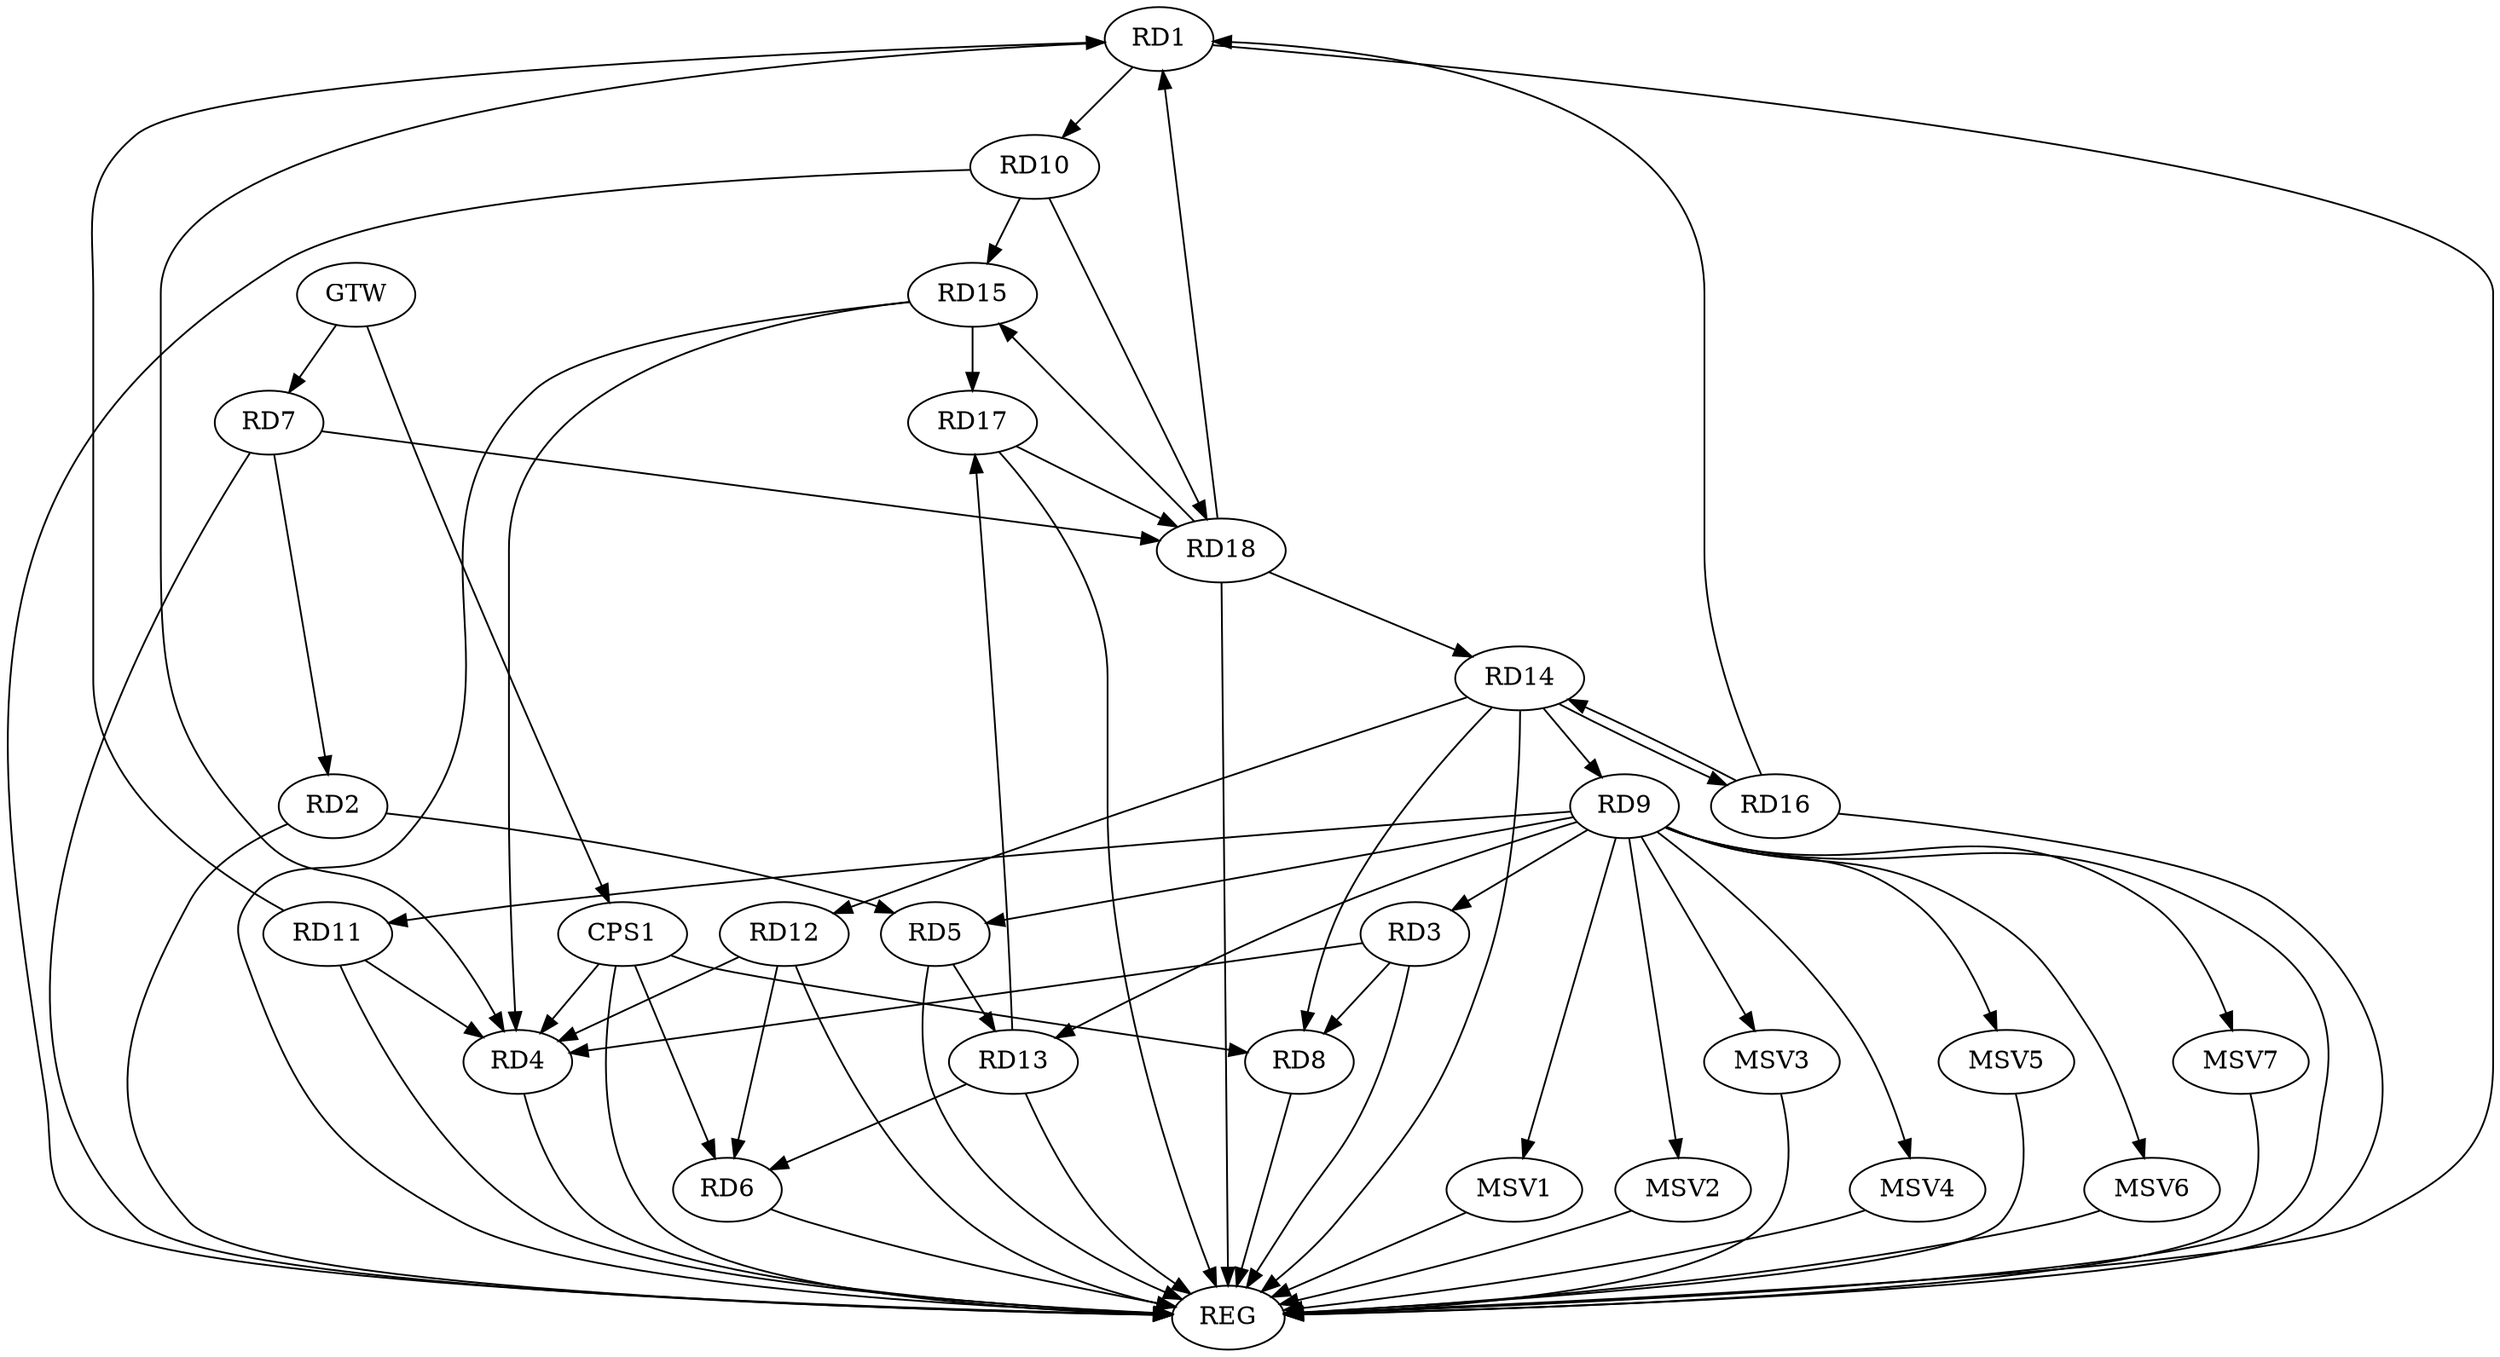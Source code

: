 strict digraph G {
  RD1 [ label="RD1" ];
  RD2 [ label="RD2" ];
  RD3 [ label="RD3" ];
  RD4 [ label="RD4" ];
  RD5 [ label="RD5" ];
  RD6 [ label="RD6" ];
  RD7 [ label="RD7" ];
  RD8 [ label="RD8" ];
  RD9 [ label="RD9" ];
  RD10 [ label="RD10" ];
  RD11 [ label="RD11" ];
  RD12 [ label="RD12" ];
  RD13 [ label="RD13" ];
  RD14 [ label="RD14" ];
  RD15 [ label="RD15" ];
  RD16 [ label="RD16" ];
  RD17 [ label="RD17" ];
  RD18 [ label="RD18" ];
  CPS1 [ label="CPS1" ];
  GTW [ label="GTW" ];
  REG [ label="REG" ];
  MSV1 [ label="MSV1" ];
  MSV2 [ label="MSV2" ];
  MSV3 [ label="MSV3" ];
  MSV4 [ label="MSV4" ];
  MSV5 [ label="MSV5" ];
  MSV6 [ label="MSV6" ];
  MSV7 [ label="MSV7" ];
  RD1 -> RD4;
  RD1 -> RD10;
  RD11 -> RD1;
  RD16 -> RD1;
  RD18 -> RD1;
  RD2 -> RD5;
  RD7 -> RD2;
  RD3 -> RD4;
  RD3 -> RD8;
  RD9 -> RD3;
  RD11 -> RD4;
  RD12 -> RD4;
  RD15 -> RD4;
  RD9 -> RD5;
  RD5 -> RD13;
  RD12 -> RD6;
  RD13 -> RD6;
  RD7 -> RD18;
  RD14 -> RD8;
  RD9 -> RD11;
  RD9 -> RD13;
  RD14 -> RD9;
  RD10 -> RD15;
  RD10 -> RD18;
  RD14 -> RD12;
  RD13 -> RD17;
  RD14 -> RD16;
  RD16 -> RD14;
  RD18 -> RD14;
  RD15 -> RD17;
  RD18 -> RD15;
  RD17 -> RD18;
  CPS1 -> RD4;
  CPS1 -> RD6;
  CPS1 -> RD8;
  GTW -> RD7;
  GTW -> CPS1;
  RD1 -> REG;
  RD2 -> REG;
  RD3 -> REG;
  RD4 -> REG;
  RD5 -> REG;
  RD6 -> REG;
  RD7 -> REG;
  RD8 -> REG;
  RD9 -> REG;
  RD10 -> REG;
  RD11 -> REG;
  RD12 -> REG;
  RD13 -> REG;
  RD14 -> REG;
  RD15 -> REG;
  RD16 -> REG;
  RD17 -> REG;
  RD18 -> REG;
  CPS1 -> REG;
  RD9 -> MSV1;
  MSV1 -> REG;
  RD9 -> MSV2;
  MSV2 -> REG;
  RD9 -> MSV3;
  MSV3 -> REG;
  RD9 -> MSV4;
  MSV4 -> REG;
  RD9 -> MSV5;
  MSV5 -> REG;
  RD9 -> MSV6;
  MSV6 -> REG;
  RD9 -> MSV7;
  MSV7 -> REG;
}

